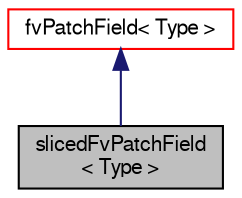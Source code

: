 digraph "slicedFvPatchField&lt; Type &gt;"
{
  bgcolor="transparent";
  edge [fontname="FreeSans",fontsize="10",labelfontname="FreeSans",labelfontsize="10"];
  node [fontname="FreeSans",fontsize="10",shape=record];
  Node9 [label="slicedFvPatchField\l\< Type \>",height=0.2,width=0.4,color="black", fillcolor="grey75", style="filled", fontcolor="black"];
  Node10 -> Node9 [dir="back",color="midnightblue",fontsize="10",style="solid",fontname="FreeSans"];
  Node10 [label="fvPatchField\< Type \>",height=0.2,width=0.4,color="red",URL="$a22354.html",tooltip="Abstract base class with a fat-interface to all derived classes covering all possible ways in which t..."];
}
